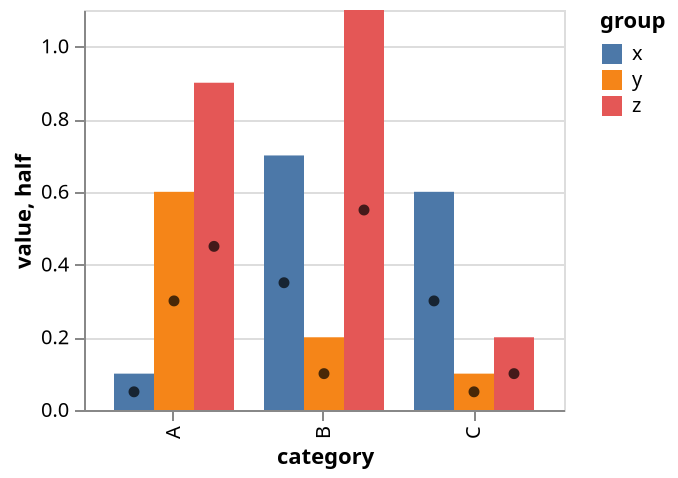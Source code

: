 {
  "$schema": "https://vega.github.io/schema/vega-lite/v6.json",
  "data": {
    "values": [
      {"category":"A", "group": "x", "value":0.1},
      {"category":"A", "group": "y", "value":0.6},
      {"category":"A", "group": "z", "value":0.9},
      {"category":"B", "group": "x", "value":0.7},
      {"category":"B", "group": "y", "value":0.2},
      {"category":"B", "group": "z", "value":1.1},
      {"category":"C", "group": "x", "value":0.6},
      {"category":"C", "group": "y", "value":0.1},
      {"category":"C", "group": "z", "value":0.2}
    ]
  },
  "transform": [{
    "calculate": "datum.value/2",
    "as": "half"
  }],
  "encoding": {
    "x": {"field": "category"},
    "xOffset": {"field": "group"}
  },
  "layer": [{
    "mark": "bar",
    "encoding": {
      "y": {"field": "value", "type": "quantitative"},
      "color": {"field": "group"}
    }
  }, {
    "mark": {"type": "circle", "thickness": 2, "color": "black"},
    "encoding": {
      "y": {"field": "half", "type": "quantitative"}
    }
  }]
}
